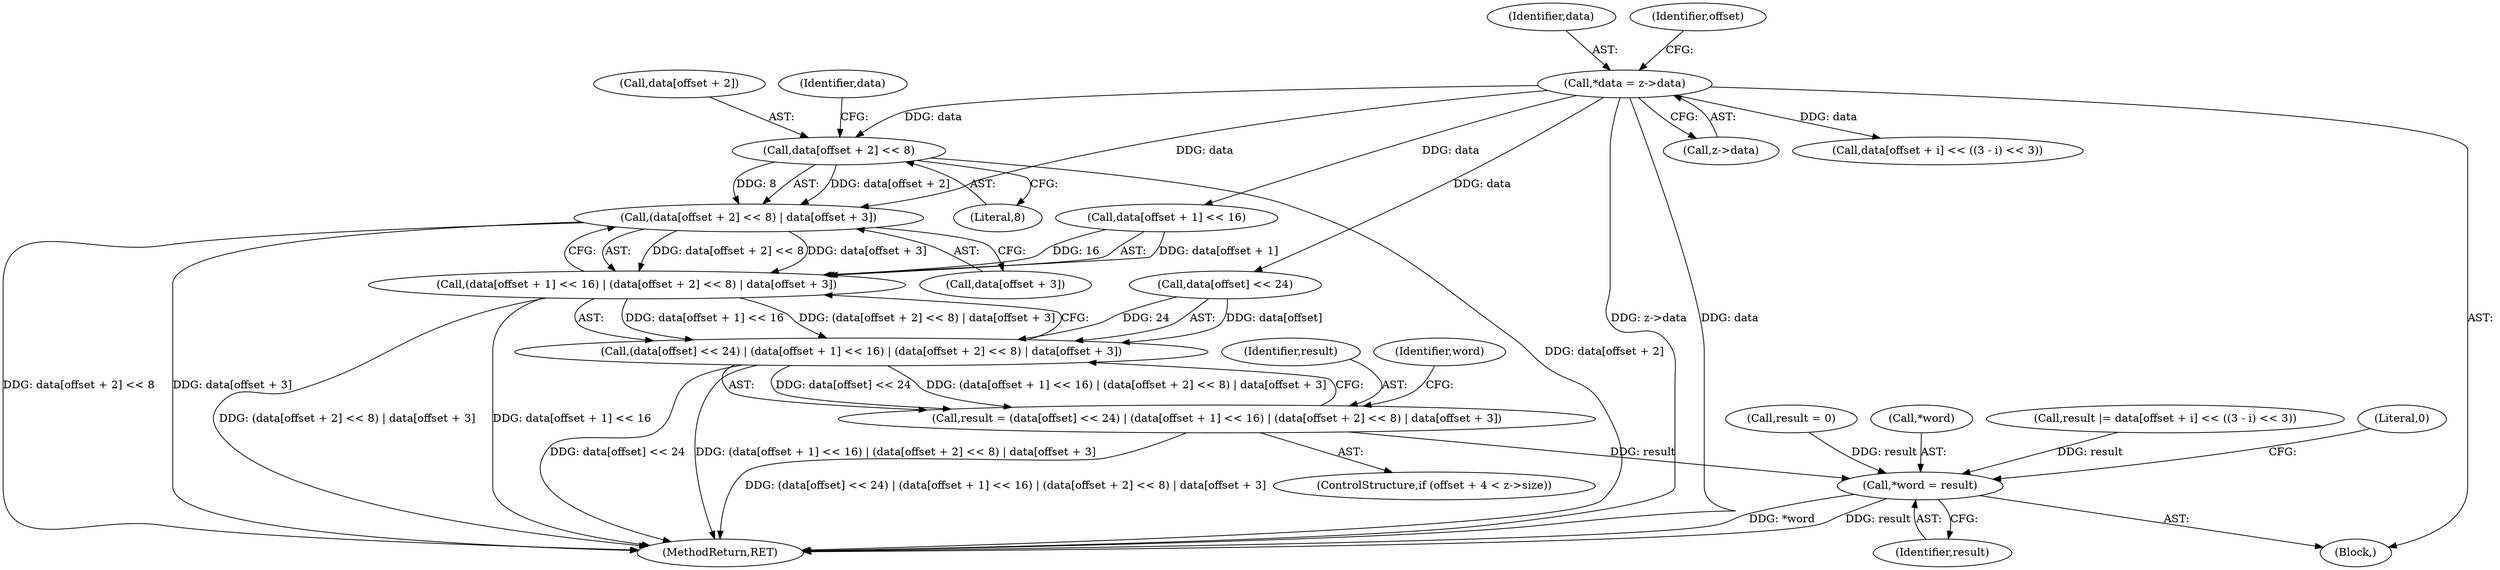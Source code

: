 digraph "0_ghostscript_e698d5c11d27212aa1098bc5b1673a3378563092@array" {
"1000143" [label="(Call,data[offset + 2] << 8)"];
"1000112" [label="(Call,*data = z->data)"];
"1000142" [label="(Call,(data[offset + 2] << 8) | data[offset + 3])"];
"1000134" [label="(Call,(data[offset + 1] << 16) | (data[offset + 2] << 8) | data[offset + 3])"];
"1000128" [label="(Call,(data[offset] << 24) | (data[offset + 1] << 16) | (data[offset + 2] << 8) | data[offset + 3])"];
"1000126" [label="(Call,result = (data[offset] << 24) | (data[offset + 1] << 16) | (data[offset + 2] << 8) | data[offset + 3])"];
"1000197" [label="(Call,*word = result)"];
"1000104" [label="(Block,)"];
"1000129" [label="(Call,data[offset] << 24)"];
"1000203" [label="(MethodReturn,RET)"];
"1000128" [label="(Call,(data[offset] << 24) | (data[offset + 1] << 16) | (data[offset + 2] << 8) | data[offset + 3])"];
"1000113" [label="(Identifier,data)"];
"1000142" [label="(Call,(data[offset + 2] << 8) | data[offset + 3])"];
"1000112" [label="(Call,*data = z->data)"];
"1000127" [label="(Identifier,result)"];
"1000202" [label="(Literal,0)"];
"1000121" [label="(Identifier,offset)"];
"1000144" [label="(Call,data[offset + 2])"];
"1000151" [label="(Identifier,data)"];
"1000168" [label="(Call,result = 0)"];
"1000114" [label="(Call,z->data)"];
"1000135" [label="(Call,data[offset + 1] << 16)"];
"1000118" [label="(ControlStructure,if (offset + 4 < z->size))"];
"1000149" [label="(Literal,8)"];
"1000197" [label="(Call,*word = result)"];
"1000186" [label="(Call,data[offset + i] << ((3 - i) << 3))"];
"1000143" [label="(Call,data[offset + 2] << 8)"];
"1000199" [label="(Identifier,word)"];
"1000200" [label="(Identifier,result)"];
"1000150" [label="(Call,data[offset + 3])"];
"1000134" [label="(Call,(data[offset + 1] << 16) | (data[offset + 2] << 8) | data[offset + 3])"];
"1000198" [label="(Call,*word)"];
"1000126" [label="(Call,result = (data[offset] << 24) | (data[offset + 1] << 16) | (data[offset + 2] << 8) | data[offset + 3])"];
"1000184" [label="(Call,result |= data[offset + i] << ((3 - i) << 3))"];
"1000143" -> "1000142"  [label="AST: "];
"1000143" -> "1000149"  [label="CFG: "];
"1000144" -> "1000143"  [label="AST: "];
"1000149" -> "1000143"  [label="AST: "];
"1000151" -> "1000143"  [label="CFG: "];
"1000143" -> "1000203"  [label="DDG: data[offset + 2]"];
"1000143" -> "1000142"  [label="DDG: data[offset + 2]"];
"1000143" -> "1000142"  [label="DDG: 8"];
"1000112" -> "1000143"  [label="DDG: data"];
"1000112" -> "1000104"  [label="AST: "];
"1000112" -> "1000114"  [label="CFG: "];
"1000113" -> "1000112"  [label="AST: "];
"1000114" -> "1000112"  [label="AST: "];
"1000121" -> "1000112"  [label="CFG: "];
"1000112" -> "1000203"  [label="DDG: z->data"];
"1000112" -> "1000203"  [label="DDG: data"];
"1000112" -> "1000129"  [label="DDG: data"];
"1000112" -> "1000135"  [label="DDG: data"];
"1000112" -> "1000142"  [label="DDG: data"];
"1000112" -> "1000186"  [label="DDG: data"];
"1000142" -> "1000134"  [label="AST: "];
"1000142" -> "1000150"  [label="CFG: "];
"1000150" -> "1000142"  [label="AST: "];
"1000134" -> "1000142"  [label="CFG: "];
"1000142" -> "1000203"  [label="DDG: data[offset + 2] << 8"];
"1000142" -> "1000203"  [label="DDG: data[offset + 3]"];
"1000142" -> "1000134"  [label="DDG: data[offset + 2] << 8"];
"1000142" -> "1000134"  [label="DDG: data[offset + 3]"];
"1000134" -> "1000128"  [label="AST: "];
"1000135" -> "1000134"  [label="AST: "];
"1000128" -> "1000134"  [label="CFG: "];
"1000134" -> "1000203"  [label="DDG: (data[offset + 2] << 8) | data[offset + 3]"];
"1000134" -> "1000203"  [label="DDG: data[offset + 1] << 16"];
"1000134" -> "1000128"  [label="DDG: data[offset + 1] << 16"];
"1000134" -> "1000128"  [label="DDG: (data[offset + 2] << 8) | data[offset + 3]"];
"1000135" -> "1000134"  [label="DDG: data[offset + 1]"];
"1000135" -> "1000134"  [label="DDG: 16"];
"1000128" -> "1000126"  [label="AST: "];
"1000129" -> "1000128"  [label="AST: "];
"1000126" -> "1000128"  [label="CFG: "];
"1000128" -> "1000203"  [label="DDG: data[offset] << 24"];
"1000128" -> "1000203"  [label="DDG: (data[offset + 1] << 16) | (data[offset + 2] << 8) | data[offset + 3]"];
"1000128" -> "1000126"  [label="DDG: data[offset] << 24"];
"1000128" -> "1000126"  [label="DDG: (data[offset + 1] << 16) | (data[offset + 2] << 8) | data[offset + 3]"];
"1000129" -> "1000128"  [label="DDG: data[offset]"];
"1000129" -> "1000128"  [label="DDG: 24"];
"1000126" -> "1000118"  [label="AST: "];
"1000127" -> "1000126"  [label="AST: "];
"1000199" -> "1000126"  [label="CFG: "];
"1000126" -> "1000203"  [label="DDG: (data[offset] << 24) | (data[offset + 1] << 16) | (data[offset + 2] << 8) | data[offset + 3]"];
"1000126" -> "1000197"  [label="DDG: result"];
"1000197" -> "1000104"  [label="AST: "];
"1000197" -> "1000200"  [label="CFG: "];
"1000198" -> "1000197"  [label="AST: "];
"1000200" -> "1000197"  [label="AST: "];
"1000202" -> "1000197"  [label="CFG: "];
"1000197" -> "1000203"  [label="DDG: *word"];
"1000197" -> "1000203"  [label="DDG: result"];
"1000184" -> "1000197"  [label="DDG: result"];
"1000168" -> "1000197"  [label="DDG: result"];
}
